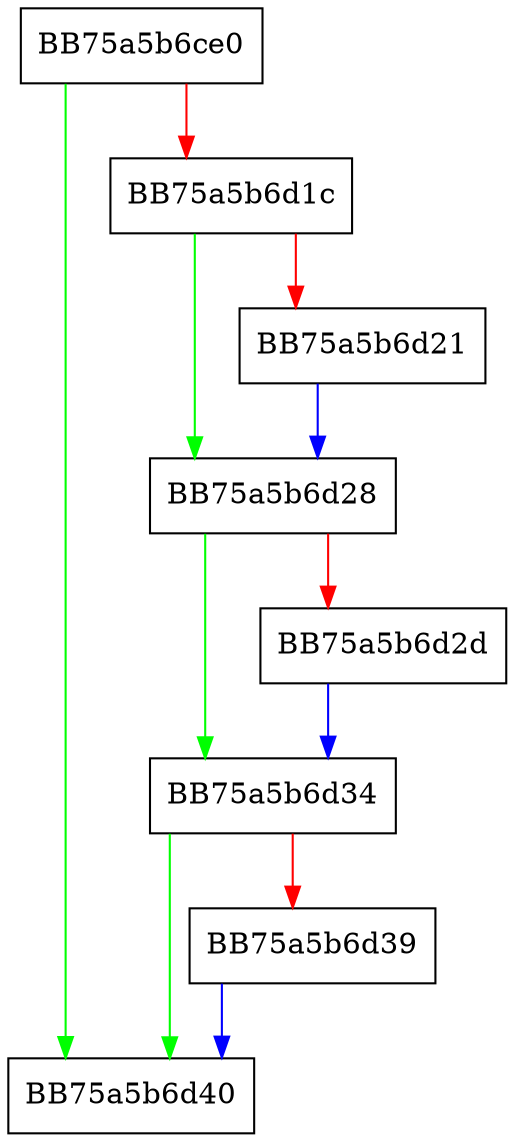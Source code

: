 digraph GetFileTimes {
  node [shape="box"];
  graph [splines=ortho];
  BB75a5b6ce0 -> BB75a5b6d40 [color="green"];
  BB75a5b6ce0 -> BB75a5b6d1c [color="red"];
  BB75a5b6d1c -> BB75a5b6d28 [color="green"];
  BB75a5b6d1c -> BB75a5b6d21 [color="red"];
  BB75a5b6d21 -> BB75a5b6d28 [color="blue"];
  BB75a5b6d28 -> BB75a5b6d34 [color="green"];
  BB75a5b6d28 -> BB75a5b6d2d [color="red"];
  BB75a5b6d2d -> BB75a5b6d34 [color="blue"];
  BB75a5b6d34 -> BB75a5b6d40 [color="green"];
  BB75a5b6d34 -> BB75a5b6d39 [color="red"];
  BB75a5b6d39 -> BB75a5b6d40 [color="blue"];
}